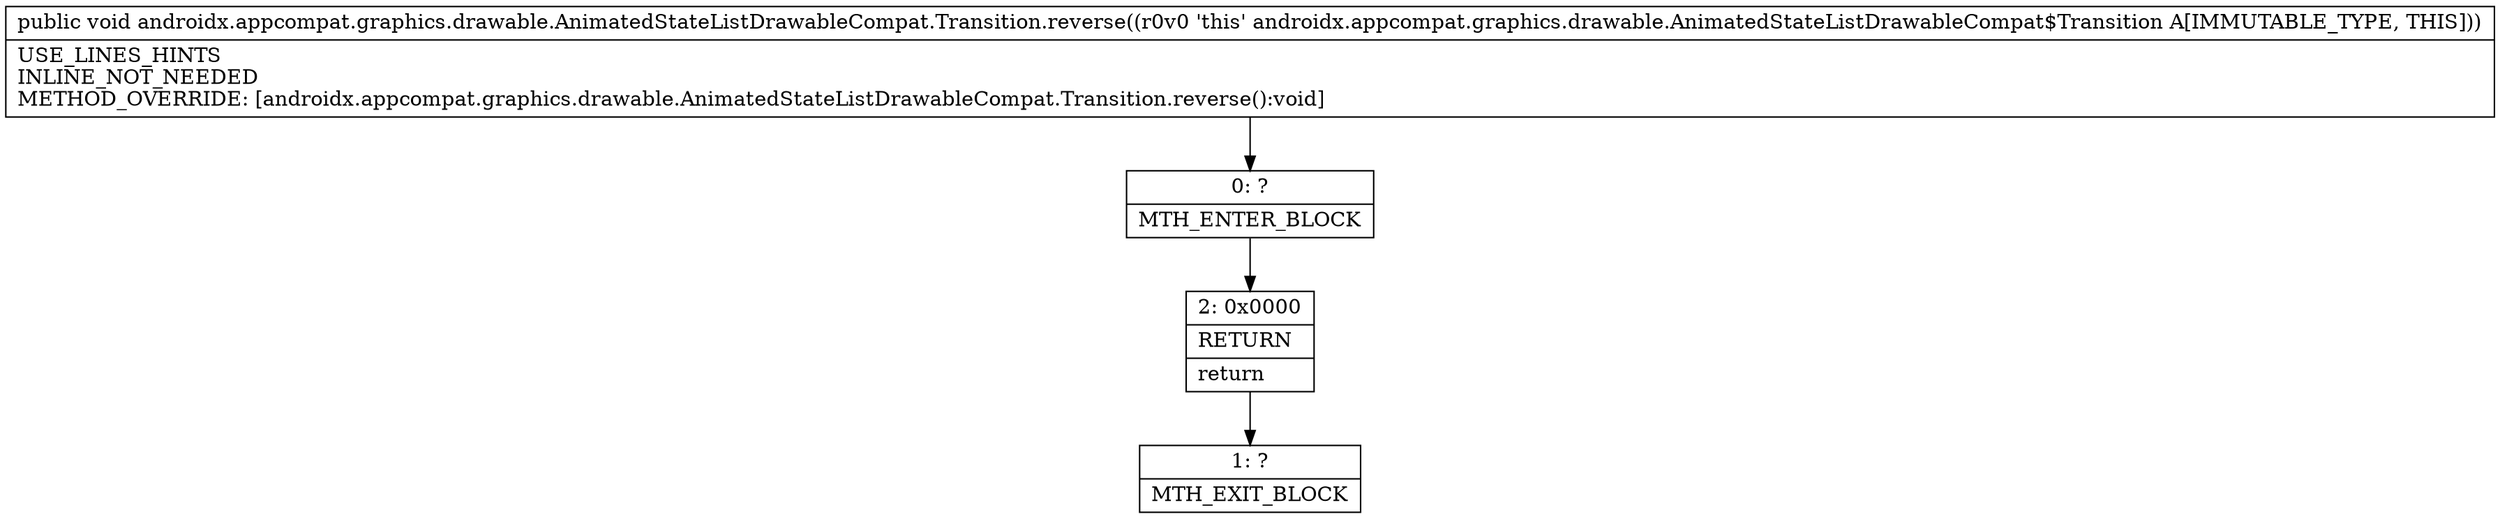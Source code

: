 digraph "CFG forandroidx.appcompat.graphics.drawable.AnimatedStateListDrawableCompat.Transition.reverse()V" {
Node_0 [shape=record,label="{0\:\ ?|MTH_ENTER_BLOCK\l}"];
Node_2 [shape=record,label="{2\:\ 0x0000|RETURN\l|return\l}"];
Node_1 [shape=record,label="{1\:\ ?|MTH_EXIT_BLOCK\l}"];
MethodNode[shape=record,label="{public void androidx.appcompat.graphics.drawable.AnimatedStateListDrawableCompat.Transition.reverse((r0v0 'this' androidx.appcompat.graphics.drawable.AnimatedStateListDrawableCompat$Transition A[IMMUTABLE_TYPE, THIS]))  | USE_LINES_HINTS\lINLINE_NOT_NEEDED\lMETHOD_OVERRIDE: [androidx.appcompat.graphics.drawable.AnimatedStateListDrawableCompat.Transition.reverse():void]\l}"];
MethodNode -> Node_0;Node_0 -> Node_2;
Node_2 -> Node_1;
}

